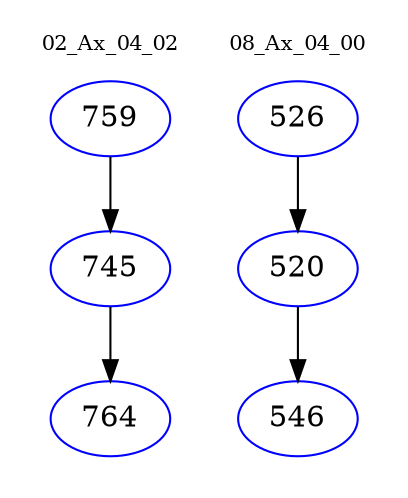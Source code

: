 digraph{
subgraph cluster_0 {
color = white
label = "02_Ax_04_02";
fontsize=10;
T0_759 [label="759", color="blue"]
T0_759 -> T0_745 [color="black"]
T0_745 [label="745", color="blue"]
T0_745 -> T0_764 [color="black"]
T0_764 [label="764", color="blue"]
}
subgraph cluster_1 {
color = white
label = "08_Ax_04_00";
fontsize=10;
T1_526 [label="526", color="blue"]
T1_526 -> T1_520 [color="black"]
T1_520 [label="520", color="blue"]
T1_520 -> T1_546 [color="black"]
T1_546 [label="546", color="blue"]
}
}
